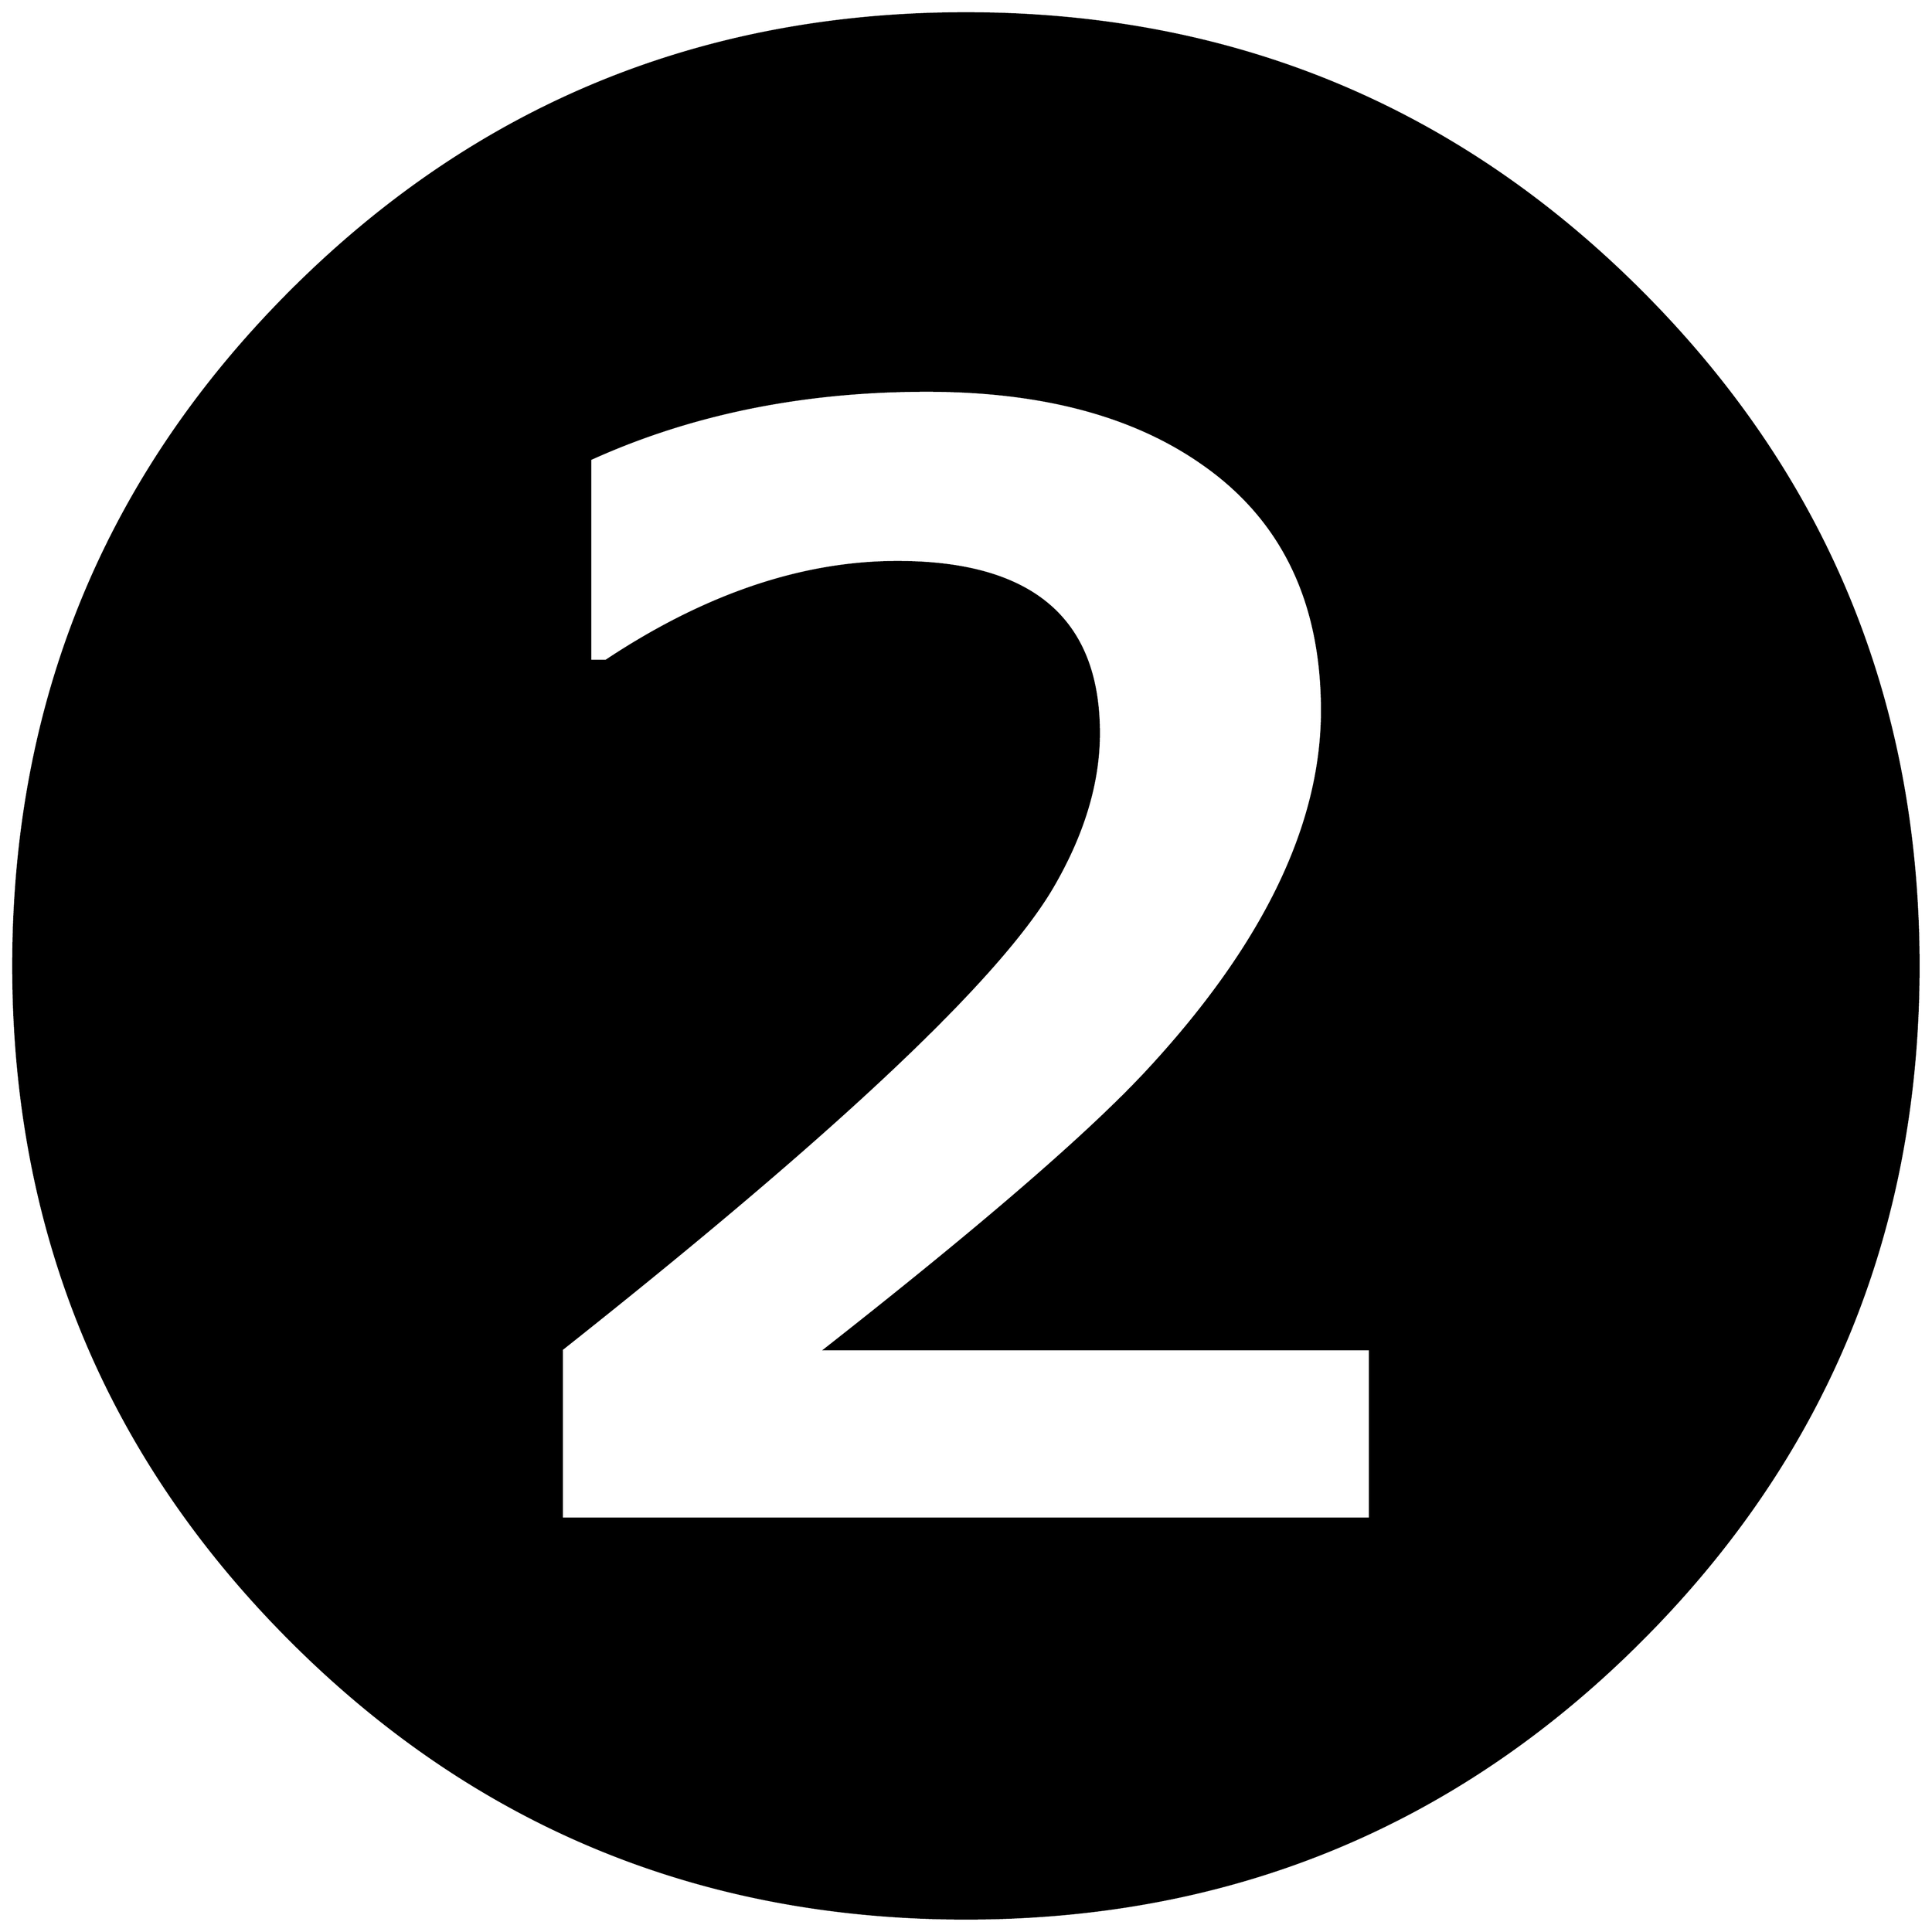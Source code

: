 


\begin{tikzpicture}[y=0.80pt, x=0.80pt, yscale=-1.0, xscale=1.0, inner sep=0pt, outer sep=0pt]
\begin{scope}[shift={(100.0,1706.0)},nonzero rule]
  \path[draw=.,fill=.,line width=1.600pt] (1998.0,-582.0) ..
    controls (1998.0,-311.333) and (1903.333,-81.333) ..
    (1714.0,108.0) .. controls (1524.667,297.333) and (1294.667,392.0)
    .. (1024.0,392.0) .. controls (753.333,392.0) and
    (523.333,297.333) .. (334.0,108.0) .. controls (144.667,-81.333) and
    (50.0,-311.333) .. (50.0,-582.0) .. controls (50.0,-852.667) and
    (144.667,-1082.667) .. (334.0,-1272.0) .. controls
    (523.333,-1461.333) and (753.333,-1556.0) .. (1024.0,-1556.0) ..
    controls (1294.667,-1556.0) and (1524.667,-1461.333) ..
    (1714.0,-1272.0) .. controls (1903.333,-1082.667) and
    (1998.0,-852.667) .. (1998.0,-582.0) -- cycle(1437.0,-17.0) --
    (1437.0,-190.0) -- (880.0,-190.0) .. controls
    (1038.0,-314.0) and (1147.0,-408.0) .. (1207.0,-472.0) ..
    controls (1327.667,-601.333) and (1388.0,-725.0) ..
    (1388.0,-843.0) .. controls (1388.0,-955.0) and
    (1347.0,-1039.333) .. (1265.0,-1096.0) .. controls
    (1194.333,-1145.333) and (1100.667,-1170.0) .. (984.0,-1170.0) ..
    controls (857.333,-1170.0) and (742.667,-1146.667) ..
    (640.0,-1100.0) -- (640.0,-894.0) -- (656.0,-894.0) ..
    controls (757.333,-961.333) and (856.667,-995.0) .. (954.0,-995.0)
    .. controls (1091.333,-995.0) and (1160.0,-936.667) ..
    (1160.0,-820.0) .. controls (1160.0,-770.0) and
    (1144.667,-718.333) .. (1114.0,-665.0) .. controls
    (1060.667,-571.667) and (893.0,-413.333) .. (611.0,-190.0) --
    (611.0,-17.0) -- (1437.0,-17.0) -- cycle;
\end{scope}

\end{tikzpicture}

